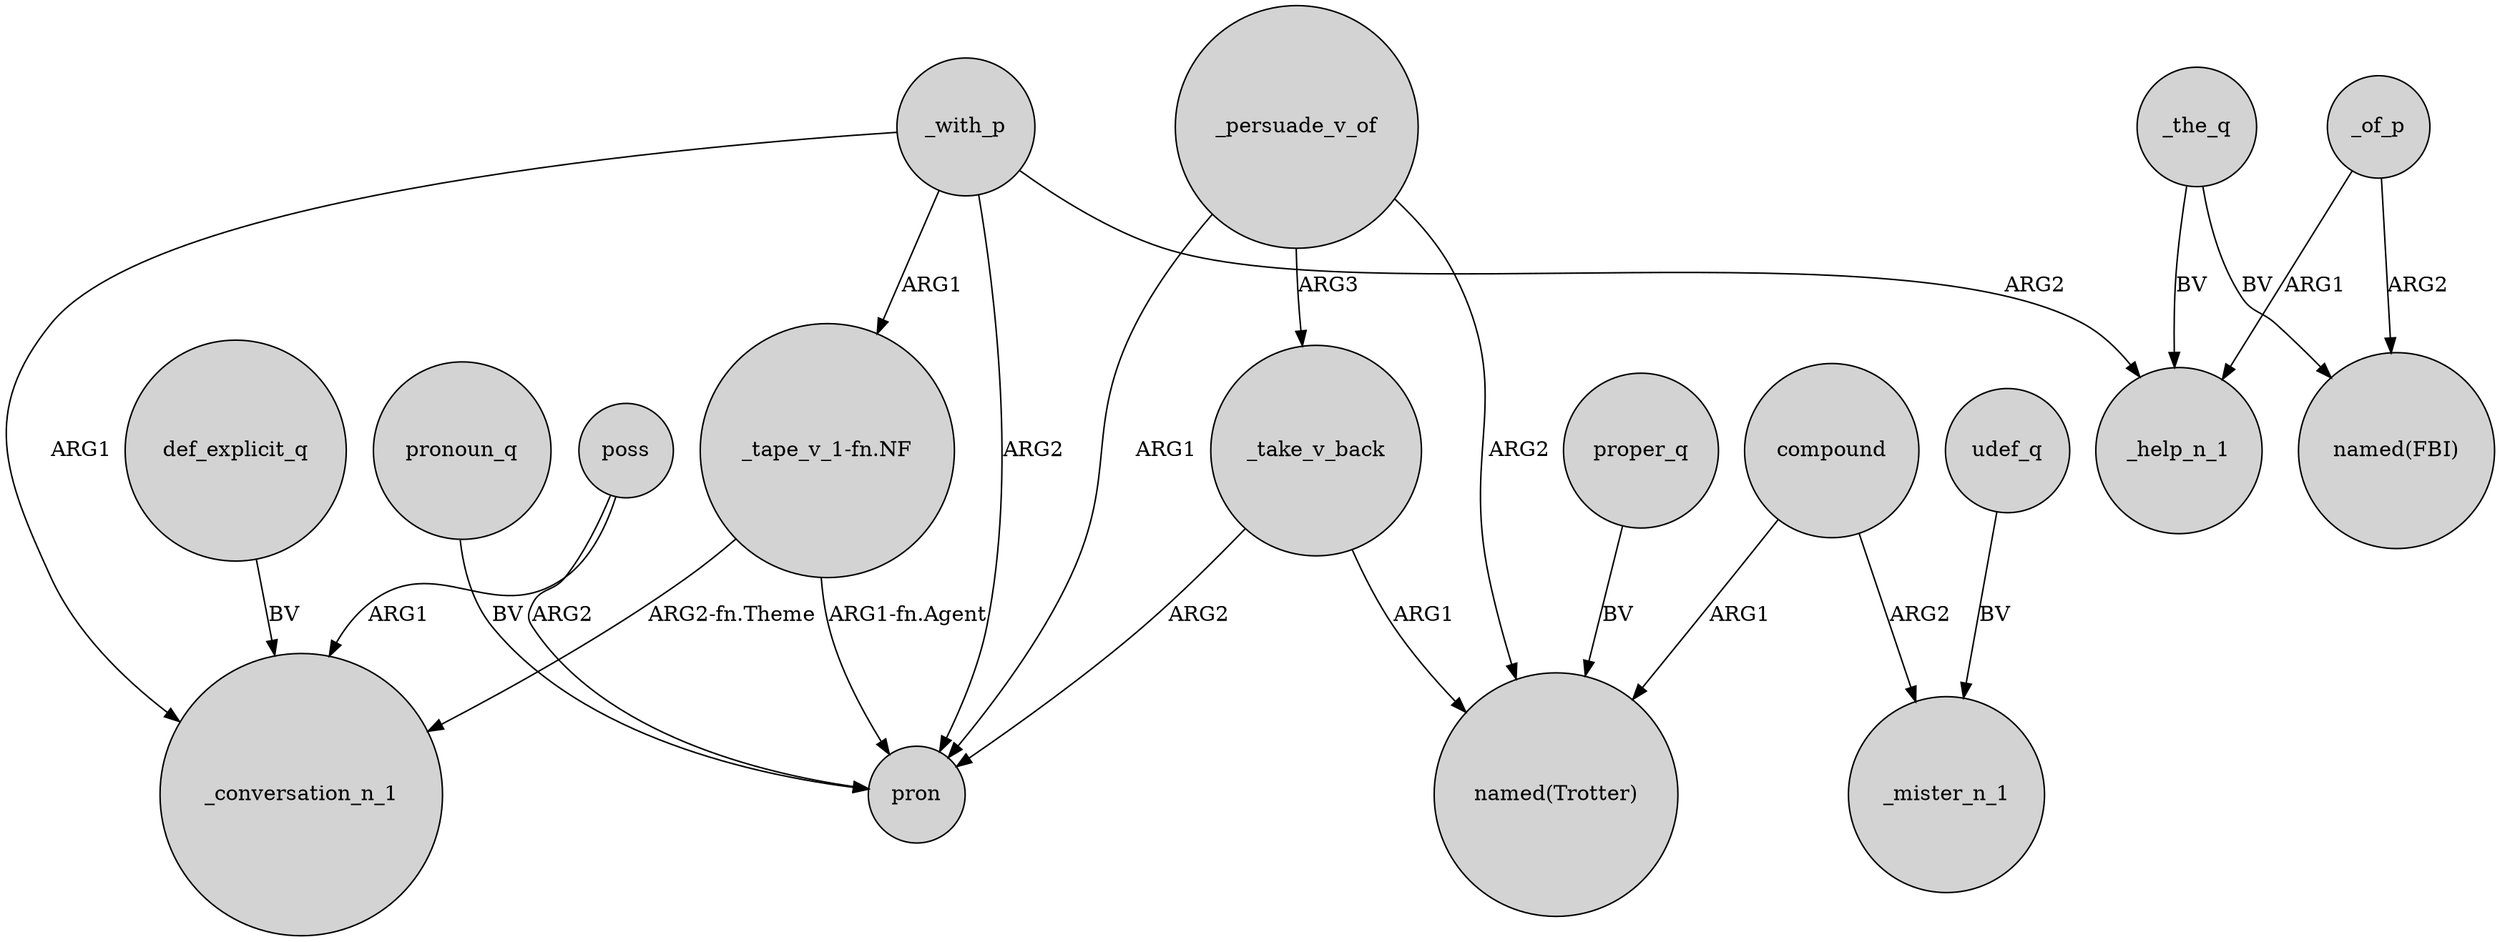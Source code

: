 digraph {
	node [shape=circle style=filled]
	_with_p -> "_tape_v_1-fn.NF" [label=ARG1]
	_of_p -> _help_n_1 [label=ARG1]
	proper_q -> "named(Trotter)" [label=BV]
	poss -> pron [label=ARG2]
	_persuade_v_of -> _take_v_back [label=ARG3]
	compound -> _mister_n_1 [label=ARG2]
	compound -> "named(Trotter)" [label=ARG1]
	_take_v_back -> pron [label=ARG2]
	_take_v_back -> "named(Trotter)" [label=ARG1]
	udef_q -> _mister_n_1 [label=BV]
	"_tape_v_1-fn.NF" -> _conversation_n_1 [label="ARG2-fn.Theme"]
	_with_p -> _help_n_1 [label=ARG2]
	_the_q -> "named(FBI)" [label=BV]
	pronoun_q -> pron [label=BV]
	_persuade_v_of -> "named(Trotter)" [label=ARG2]
	_persuade_v_of -> pron [label=ARG1]
	_of_p -> "named(FBI)" [label=ARG2]
	_the_q -> _help_n_1 [label=BV]
	_with_p -> _conversation_n_1 [label=ARG1]
	def_explicit_q -> _conversation_n_1 [label=BV]
	poss -> _conversation_n_1 [label=ARG1]
	"_tape_v_1-fn.NF" -> pron [label="ARG1-fn.Agent"]
	_with_p -> pron [label=ARG2]
}
